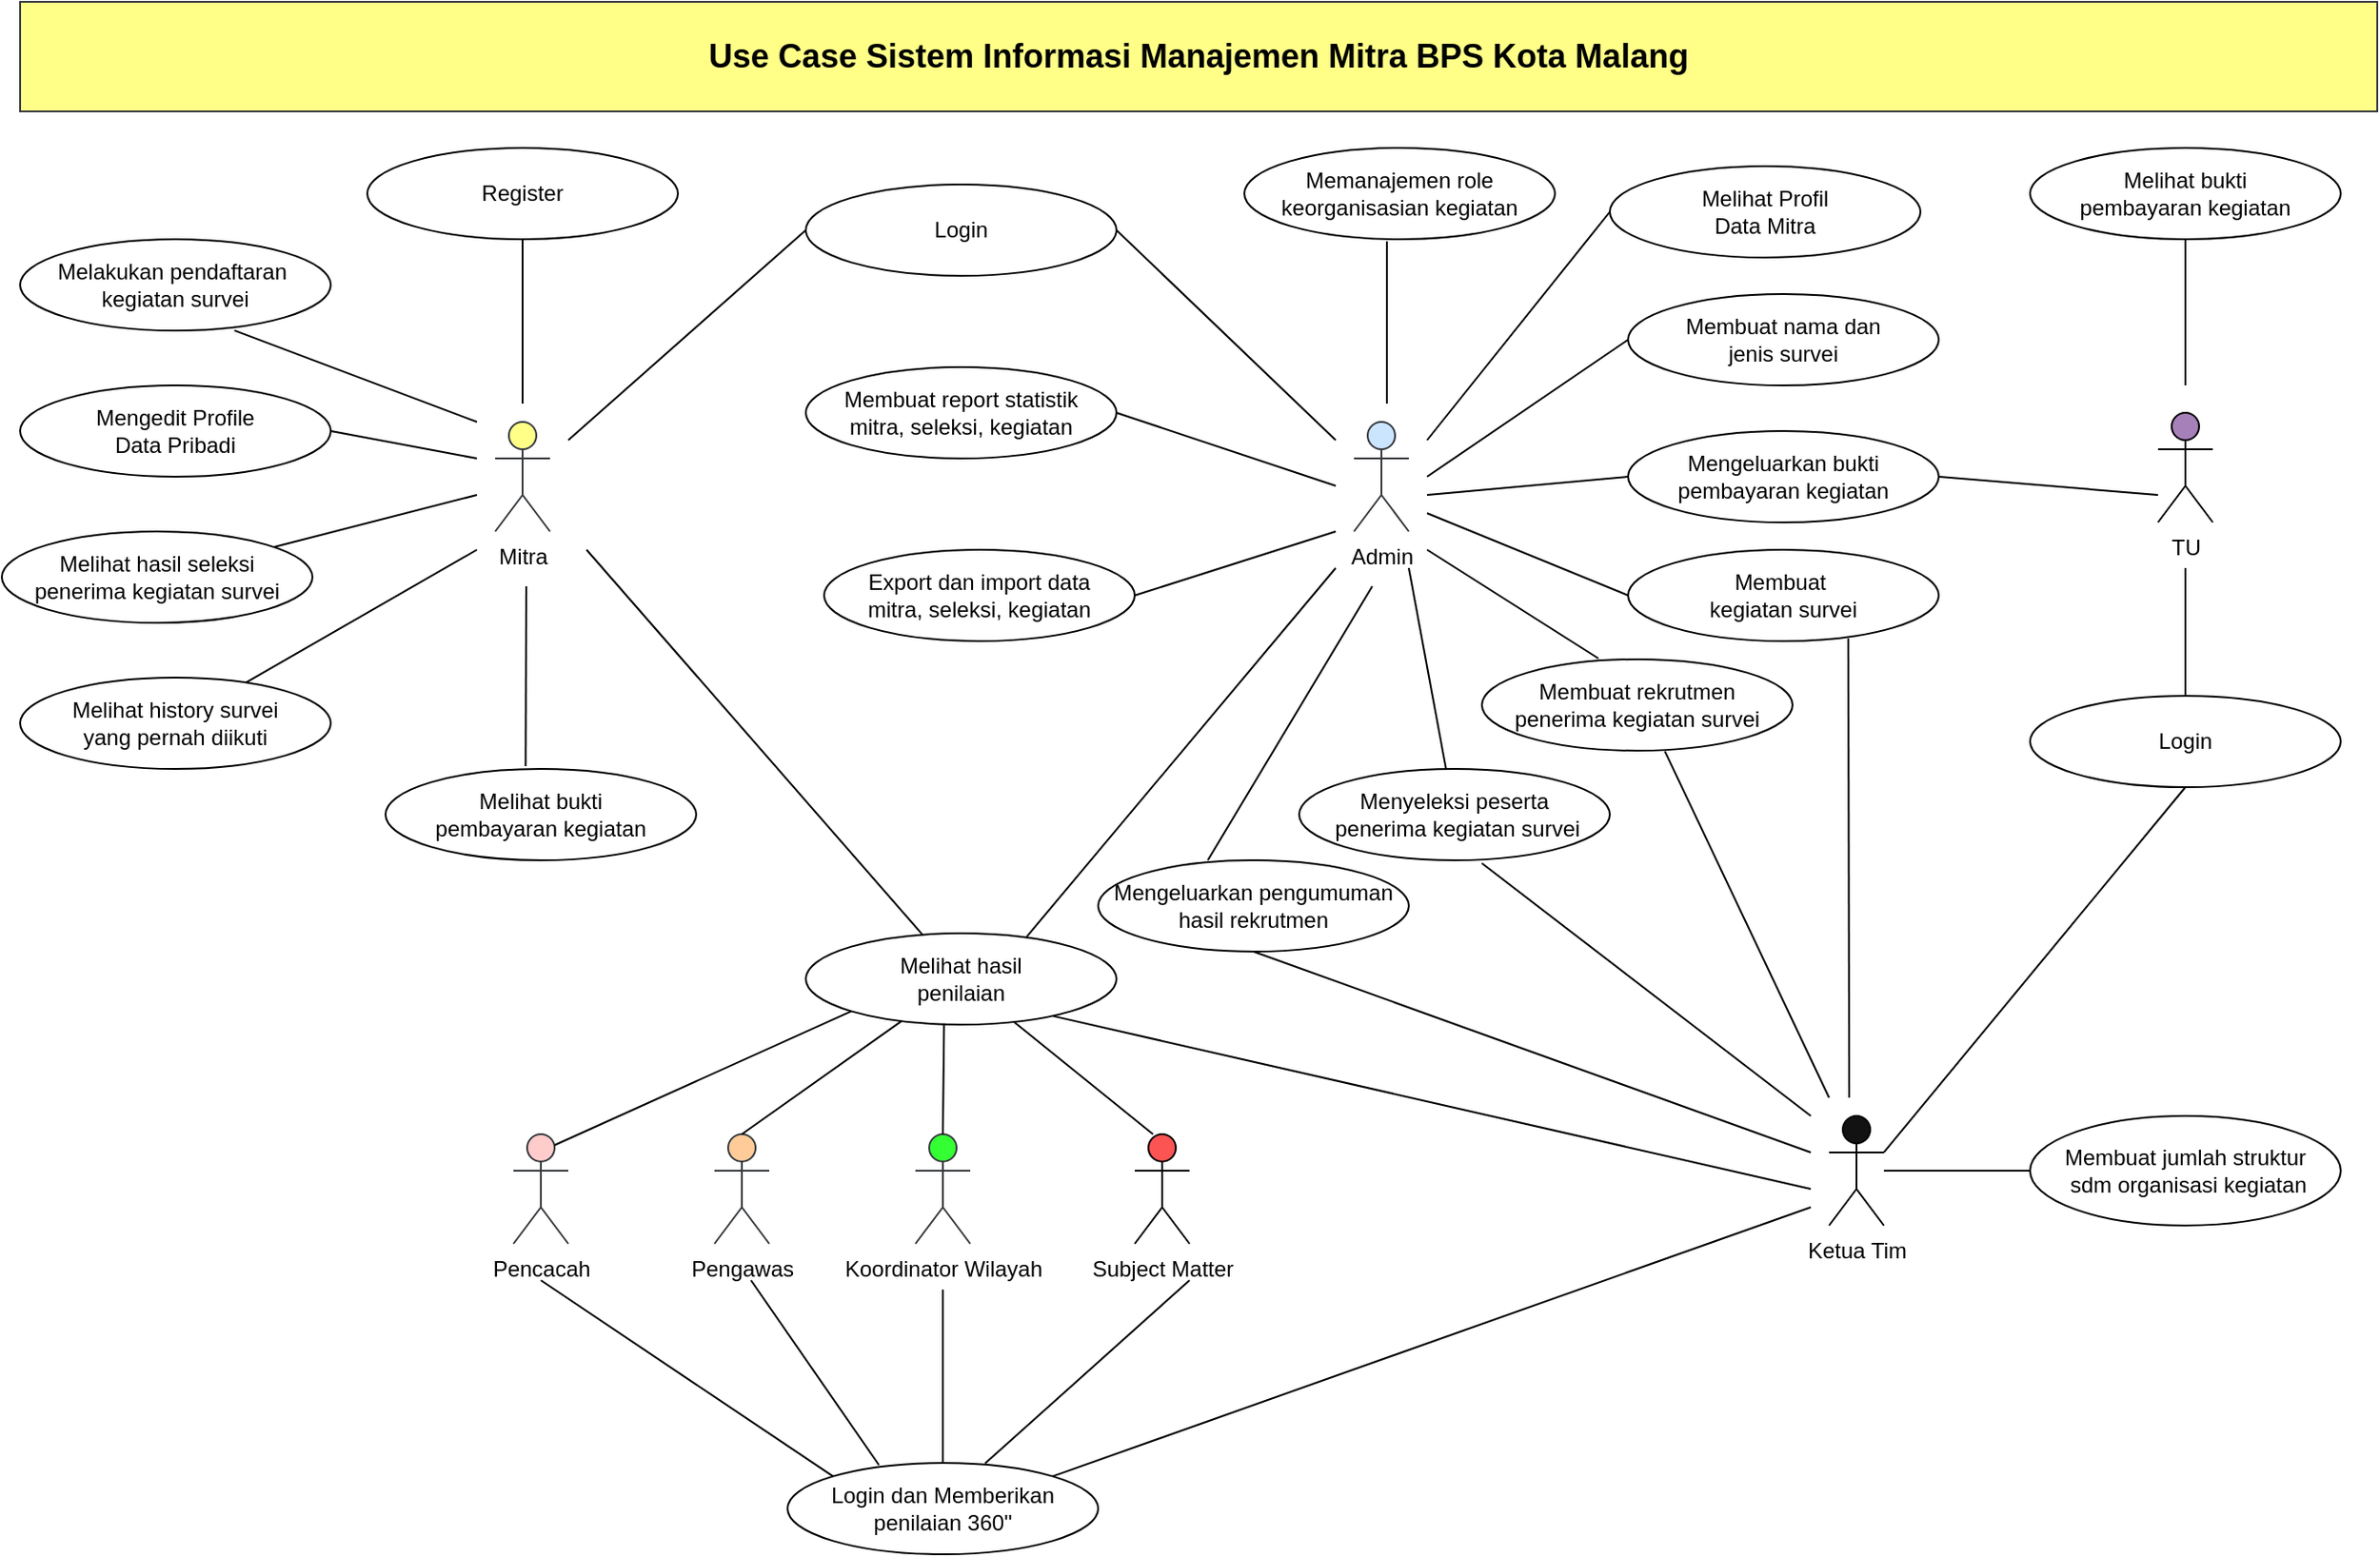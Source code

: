 <mxfile version="13.9.9" type="device"><diagram id="UkecWQHJ0DarDcDN73tg" name="Use Case Diagram"><mxGraphModel dx="1618" dy="522" grid="1" gridSize="10" guides="1" tooltips="1" connect="1" arrows="1" fold="1" page="1" pageScale="1" pageWidth="850" pageHeight="1100" math="0" shadow="0"><root><mxCell id="AnfSFS-3r499oRcXFrE_-0"/><mxCell id="AnfSFS-3r499oRcXFrE_-1" parent="AnfSFS-3r499oRcXFrE_-0"/><mxCell id="ZIEFO1kca6LxuAEfM1Sa-0" value="Mitra" style="shape=umlActor;html=1;verticalLabelPosition=bottom;verticalAlign=top;align=center;fillColor=#ffff88;strokeColor=#36393d;labelBackgroundColor=none;labelBorderColor=none;" parent="AnfSFS-3r499oRcXFrE_-1" vertex="1"><mxGeometry x="100" y="230" width="30" height="60" as="geometry"/></mxCell><mxCell id="ZIEFO1kca6LxuAEfM1Sa-7" value="Pencacah" style="shape=umlActor;html=1;verticalLabelPosition=bottom;verticalAlign=top;align=center;fillColor=#ffcccc;strokeColor=#36393d;labelBackgroundColor=none;labelBorderColor=none;" parent="AnfSFS-3r499oRcXFrE_-1" vertex="1"><mxGeometry x="110" y="620" width="30" height="60" as="geometry"/></mxCell><mxCell id="ZIEFO1kca6LxuAEfM1Sa-8" value="Pengawas" style="shape=umlActor;html=1;verticalLabelPosition=bottom;verticalAlign=top;align=center;fillColor=#ffcc99;strokeColor=#36393d;labelBackgroundColor=none;labelBorderColor=none;" parent="AnfSFS-3r499oRcXFrE_-1" vertex="1"><mxGeometry x="220" y="620" width="30" height="60" as="geometry"/></mxCell><mxCell id="ZIEFO1kca6LxuAEfM1Sa-9" value="Koordinator Wilayah" style="shape=umlActor;html=1;verticalLabelPosition=bottom;verticalAlign=top;align=center;strokeColor=#36393d;fillColor=#33FF33;labelBackgroundColor=none;labelBorderColor=none;" parent="AnfSFS-3r499oRcXFrE_-1" vertex="1"><mxGeometry x="330" y="620" width="30" height="60" as="geometry"/></mxCell><mxCell id="ZIEFO1kca6LxuAEfM1Sa-10" value="Subject Matter" style="shape=umlActor;html=1;verticalLabelPosition=bottom;verticalAlign=top;align=center;fillColor=#FC5353;labelBackgroundColor=none;labelBorderColor=none;" parent="AnfSFS-3r499oRcXFrE_-1" vertex="1"><mxGeometry x="450" y="620" width="30" height="60" as="geometry"/></mxCell><mxCell id="ZIEFO1kca6LxuAEfM1Sa-19" value="Login" style="ellipse;whiteSpace=wrap;html=1;labelBackgroundColor=none;labelBorderColor=none;" parent="AnfSFS-3r499oRcXFrE_-1" vertex="1"><mxGeometry x="270" y="100" width="170" height="50" as="geometry"/></mxCell><mxCell id="ZIEFO1kca6LxuAEfM1Sa-26" value="" style="edgeStyle=none;html=1;endArrow=none;verticalAlign=bottom;entryX=0;entryY=0.5;entryDx=0;entryDy=0;labelBackgroundColor=none;labelBorderColor=none;" parent="AnfSFS-3r499oRcXFrE_-1" target="ZIEFO1kca6LxuAEfM1Sa-19" edge="1"><mxGeometry width="160" relative="1" as="geometry"><mxPoint x="140" y="240" as="sourcePoint"/><mxPoint x="320" y="220" as="targetPoint"/></mxGeometry></mxCell><mxCell id="ZIEFO1kca6LxuAEfM1Sa-27" value="Admin" style="shape=umlActor;html=1;verticalLabelPosition=bottom;verticalAlign=top;align=center;fillColor=#cce5ff;strokeColor=#36393d;labelBackgroundColor=none;labelBorderColor=none;" parent="AnfSFS-3r499oRcXFrE_-1" vertex="1"><mxGeometry x="570" y="230" width="30" height="60" as="geometry"/></mxCell><mxCell id="ZIEFO1kca6LxuAEfM1Sa-31" value="" style="edgeStyle=none;html=1;endArrow=none;verticalAlign=bottom;entryX=1;entryY=0.5;entryDx=0;entryDy=0;labelBackgroundColor=none;labelBorderColor=none;" parent="AnfSFS-3r499oRcXFrE_-1" target="ZIEFO1kca6LxuAEfM1Sa-19" edge="1"><mxGeometry width="160" relative="1" as="geometry"><mxPoint x="560" y="240" as="sourcePoint"/><mxPoint x="580" y="190" as="targetPoint"/><Array as="points"/></mxGeometry></mxCell><mxCell id="ZIEFO1kca6LxuAEfM1Sa-34" value="Register" style="ellipse;whiteSpace=wrap;html=1;" parent="AnfSFS-3r499oRcXFrE_-1" vertex="1"><mxGeometry x="30" y="80" width="170" height="50" as="geometry"/></mxCell><mxCell id="ZIEFO1kca6LxuAEfM1Sa-35" value="" style="edgeStyle=none;html=1;endArrow=none;verticalAlign=bottom;labelBackgroundColor=none;labelBorderColor=none;" parent="AnfSFS-3r499oRcXFrE_-1" target="ZIEFO1kca6LxuAEfM1Sa-34" edge="1"><mxGeometry width="160" relative="1" as="geometry"><mxPoint x="115" y="220" as="sourcePoint"/><mxPoint x="250" y="190" as="targetPoint"/></mxGeometry></mxCell><mxCell id="ZIEFO1kca6LxuAEfM1Sa-39" value="Melakukan pendaftaran&amp;nbsp;&lt;br&gt;kegiatan survei" style="ellipse;whiteSpace=wrap;html=1;labelBackgroundColor=none;labelBorderColor=none;" parent="AnfSFS-3r499oRcXFrE_-1" vertex="1"><mxGeometry x="-160" y="130" width="170" height="50" as="geometry"/></mxCell><mxCell id="ZIEFO1kca6LxuAEfM1Sa-40" value="" style="edgeStyle=none;html=1;endArrow=none;verticalAlign=bottom;entryX=0.69;entryY=0.999;entryDx=0;entryDy=0;entryPerimeter=0;labelBackgroundColor=none;labelBorderColor=none;" parent="AnfSFS-3r499oRcXFrE_-1" target="ZIEFO1kca6LxuAEfM1Sa-39" edge="1"><mxGeometry width="160" relative="1" as="geometry"><mxPoint x="90" y="230" as="sourcePoint"/><mxPoint x="300" y="195" as="targetPoint"/></mxGeometry></mxCell><mxCell id="ZIEFO1kca6LxuAEfM1Sa-41" value="Melihat hasil seleksi&lt;br&gt;penerima kegiatan survei" style="ellipse;whiteSpace=wrap;html=1;" parent="AnfSFS-3r499oRcXFrE_-1" vertex="1"><mxGeometry x="-170" y="290" width="170" height="50" as="geometry"/></mxCell><mxCell id="ZIEFO1kca6LxuAEfM1Sa-42" value="" style="edgeStyle=none;html=1;endArrow=none;verticalAlign=bottom;entryX=1;entryY=0.5;entryDx=0;entryDy=0;labelBackgroundColor=none;labelBorderColor=none;" parent="AnfSFS-3r499oRcXFrE_-1" target="ZIEFO1kca6LxuAEfM1Sa-54" edge="1"><mxGeometry width="160" relative="1" as="geometry"><mxPoint x="90" y="250" as="sourcePoint"/><mxPoint x="300" y="270" as="targetPoint"/></mxGeometry></mxCell><mxCell id="ZIEFO1kca6LxuAEfM1Sa-43" value="Melihat history survei&lt;br&gt;yang pernah diikuti" style="ellipse;whiteSpace=wrap;html=1;labelBackgroundColor=none;labelBorderColor=none;" parent="AnfSFS-3r499oRcXFrE_-1" vertex="1"><mxGeometry x="-160" y="370" width="170" height="50" as="geometry"/></mxCell><mxCell id="ZIEFO1kca6LxuAEfM1Sa-44" value="" style="edgeStyle=none;html=1;endArrow=none;verticalAlign=bottom;labelBackgroundColor=none;labelBorderColor=none;" parent="AnfSFS-3r499oRcXFrE_-1" target="ZIEFO1kca6LxuAEfM1Sa-41" edge="1"><mxGeometry width="160" relative="1" as="geometry"><mxPoint x="90" y="270" as="sourcePoint"/><mxPoint x="280" y="330" as="targetPoint"/></mxGeometry></mxCell><mxCell id="ZIEFO1kca6LxuAEfM1Sa-45" value="&lt;span&gt;Melihat bukti &lt;br&gt;pembayaran&amp;nbsp;&lt;/span&gt;&lt;span&gt;kegiatan&lt;/span&gt;" style="ellipse;whiteSpace=wrap;html=1;labelBackgroundColor=none;labelBorderColor=none;" parent="AnfSFS-3r499oRcXFrE_-1" vertex="1"><mxGeometry x="40" y="420" width="170" height="50" as="geometry"/></mxCell><mxCell id="ZIEFO1kca6LxuAEfM1Sa-46" value="" style="edgeStyle=none;html=1;endArrow=none;verticalAlign=bottom;labelBackgroundColor=none;labelBorderColor=none;" parent="AnfSFS-3r499oRcXFrE_-1" source="ZIEFO1kca6LxuAEfM1Sa-43" edge="1"><mxGeometry width="160" relative="1" as="geometry"><mxPoint x="80" y="390" as="sourcePoint"/><mxPoint x="90" y="300" as="targetPoint"/></mxGeometry></mxCell><mxCell id="ZIEFO1kca6LxuAEfM1Sa-47" value="Melihat hasil &lt;br&gt;penilaian" style="ellipse;whiteSpace=wrap;html=1;labelBackgroundColor=none;labelBorderColor=none;" parent="AnfSFS-3r499oRcXFrE_-1" vertex="1"><mxGeometry x="270" y="510" width="170" height="50" as="geometry"/></mxCell><mxCell id="ZIEFO1kca6LxuAEfM1Sa-48" value="" style="edgeStyle=none;html=1;endArrow=none;verticalAlign=bottom;entryX=0.451;entryY=-0.029;entryDx=0;entryDy=0;entryPerimeter=0;labelBackgroundColor=none;labelBorderColor=none;" parent="AnfSFS-3r499oRcXFrE_-1" target="ZIEFO1kca6LxuAEfM1Sa-45" edge="1"><mxGeometry width="160" relative="1" as="geometry"><mxPoint x="117" y="320" as="sourcePoint"/><mxPoint x="115" y="407" as="targetPoint"/></mxGeometry></mxCell><mxCell id="ZIEFO1kca6LxuAEfM1Sa-54" value="Mengedit Profile &lt;br&gt;Data Pribadi" style="ellipse;whiteSpace=wrap;html=1;labelBackgroundColor=none;labelBorderColor=none;" parent="AnfSFS-3r499oRcXFrE_-1" vertex="1"><mxGeometry x="-160" y="210" width="170" height="50" as="geometry"/></mxCell><mxCell id="ZIEFO1kca6LxuAEfM1Sa-55" value="" style="edgeStyle=none;html=1;endArrow=none;verticalAlign=bottom;exitX=0.711;exitY=0.038;exitDx=0;exitDy=0;exitPerimeter=0;labelBackgroundColor=none;labelBorderColor=none;" parent="AnfSFS-3r499oRcXFrE_-1" source="ZIEFO1kca6LxuAEfM1Sa-47" edge="1"><mxGeometry width="160" relative="1" as="geometry"><mxPoint x="345" y="260" as="sourcePoint"/><mxPoint x="560" y="310" as="targetPoint"/></mxGeometry></mxCell><mxCell id="ZIEFO1kca6LxuAEfM1Sa-56" value="" style="edgeStyle=none;html=1;endArrow=none;verticalAlign=bottom;labelBackgroundColor=none;labelBorderColor=none;" parent="AnfSFS-3r499oRcXFrE_-1" target="ZIEFO1kca6LxuAEfM1Sa-47" edge="1"><mxGeometry width="160" relative="1" as="geometry"><mxPoint x="150" y="300" as="sourcePoint"/><mxPoint x="330" y="300" as="targetPoint"/></mxGeometry></mxCell><mxCell id="ZIEFO1kca6LxuAEfM1Sa-58" value="Membuat nama dan&lt;br&gt;jenis survei" style="ellipse;whiteSpace=wrap;html=1;" parent="AnfSFS-3r499oRcXFrE_-1" vertex="1"><mxGeometry x="720" y="160" width="170" height="50" as="geometry"/></mxCell><mxCell id="ZIEFO1kca6LxuAEfM1Sa-60" value="" style="edgeStyle=none;html=1;endArrow=none;verticalAlign=bottom;labelBackgroundColor=none;labelBorderColor=none;entryX=0.459;entryY=1.022;entryDx=0;entryDy=0;entryPerimeter=0;" parent="AnfSFS-3r499oRcXFrE_-1" target="ZIEFO1kca6LxuAEfM1Sa-65" edge="1"><mxGeometry width="160" relative="1" as="geometry"><mxPoint x="588" y="220" as="sourcePoint"/><mxPoint x="600" y="180" as="targetPoint"/></mxGeometry></mxCell><mxCell id="ZIEFO1kca6LxuAEfM1Sa-62" value="Membuat rekrutmen&lt;br&gt;penerima kegiatan survei" style="ellipse;whiteSpace=wrap;html=1;labelBackgroundColor=none;labelBorderColor=none;" parent="AnfSFS-3r499oRcXFrE_-1" vertex="1"><mxGeometry x="640" y="360" width="170" height="50" as="geometry"/></mxCell><mxCell id="ZIEFO1kca6LxuAEfM1Sa-64" value="&lt;span&gt;Mengeluarkan bukti &lt;br&gt;pembayaran&amp;nbsp;&lt;/span&gt;&lt;span&gt;kegiatan&lt;/span&gt;" style="ellipse;whiteSpace=wrap;html=1;labelBackgroundColor=none;labelBorderColor=none;" parent="AnfSFS-3r499oRcXFrE_-1" vertex="1"><mxGeometry x="720" y="235" width="170" height="50" as="geometry"/></mxCell><mxCell id="ZIEFO1kca6LxuAEfM1Sa-65" value="Memanajemen role&lt;br&gt;keorganisasian kegiatan" style="ellipse;whiteSpace=wrap;html=1;labelBackgroundColor=none;labelBorderColor=none;" parent="AnfSFS-3r499oRcXFrE_-1" vertex="1"><mxGeometry x="510" y="80" width="170" height="50" as="geometry"/></mxCell><mxCell id="ZIEFO1kca6LxuAEfM1Sa-67" value="" style="edgeStyle=none;html=1;endArrow=none;verticalAlign=bottom;labelBackgroundColor=none;labelBorderColor=none;exitX=0;exitY=0.5;exitDx=0;exitDy=0;" parent="AnfSFS-3r499oRcXFrE_-1" source="ZIEFO1kca6LxuAEfM1Sa-58" edge="1"><mxGeometry width="160" relative="1" as="geometry"><mxPoint x="760" y="140" as="sourcePoint"/><mxPoint x="610" y="260" as="targetPoint"/></mxGeometry></mxCell><mxCell id="ZIEFO1kca6LxuAEfM1Sa-69" value="" style="edgeStyle=none;html=1;endArrow=none;verticalAlign=bottom;labelBackgroundColor=none;labelBorderColor=none;exitX=0;exitY=0.5;exitDx=0;exitDy=0;" parent="AnfSFS-3r499oRcXFrE_-1" source="ZIEFO1kca6LxuAEfM1Sa-71" edge="1"><mxGeometry width="160" relative="1" as="geometry"><mxPoint x="810" y="200" as="sourcePoint"/><mxPoint x="610" y="240" as="targetPoint"/><Array as="points"/></mxGeometry></mxCell><mxCell id="ZIEFO1kca6LxuAEfM1Sa-71" value="Melihat Profil&lt;br&gt;Data Mitra" style="ellipse;whiteSpace=wrap;html=1;labelBackgroundColor=none;labelBorderColor=none;" parent="AnfSFS-3r499oRcXFrE_-1" vertex="1"><mxGeometry x="710" y="90" width="170" height="50" as="geometry"/></mxCell><mxCell id="ZIEFO1kca6LxuAEfM1Sa-76" value="" style="edgeStyle=none;html=1;endArrow=none;verticalAlign=bottom;entryX=0.375;entryY=-0.01;entryDx=0;entryDy=0;labelBackgroundColor=none;labelBorderColor=none;entryPerimeter=0;" parent="AnfSFS-3r499oRcXFrE_-1" target="ZIEFO1kca6LxuAEfM1Sa-62" edge="1"><mxGeometry width="160" relative="1" as="geometry"><mxPoint x="610" y="300" as="sourcePoint"/><mxPoint x="700" y="310" as="targetPoint"/></mxGeometry></mxCell><mxCell id="ZIEFO1kca6LxuAEfM1Sa-84" value="" style="edgeStyle=none;html=1;endArrow=none;verticalAlign=bottom;exitX=0.75;exitY=0.1;exitDx=0;exitDy=0;exitPerimeter=0;labelBackgroundColor=none;labelBorderColor=none;entryX=0;entryY=1;entryDx=0;entryDy=0;" parent="AnfSFS-3r499oRcXFrE_-1" source="ZIEFO1kca6LxuAEfM1Sa-7" target="ZIEFO1kca6LxuAEfM1Sa-47" edge="1"><mxGeometry width="160" relative="1" as="geometry"><mxPoint x="210" y="604.89" as="sourcePoint"/><mxPoint x="281.59" y="647.34" as="targetPoint"/></mxGeometry></mxCell><mxCell id="ZIEFO1kca6LxuAEfM1Sa-85" value="" style="edgeStyle=none;html=1;endArrow=none;verticalAlign=bottom;exitX=0.5;exitY=0;exitDx=0;exitDy=0;exitPerimeter=0;labelBackgroundColor=none;labelBorderColor=none;" parent="AnfSFS-3r499oRcXFrE_-1" source="ZIEFO1kca6LxuAEfM1Sa-8" target="ZIEFO1kca6LxuAEfM1Sa-47" edge="1"><mxGeometry width="160" relative="1" as="geometry"><mxPoint x="132.5" y="670.89" as="sourcePoint"/><mxPoint x="277.578" y="645.114" as="targetPoint"/></mxGeometry></mxCell><mxCell id="ZIEFO1kca6LxuAEfM1Sa-86" value="" style="edgeStyle=none;html=1;endArrow=none;verticalAlign=bottom;exitX=0.5;exitY=0;exitDx=0;exitDy=0;exitPerimeter=0;labelBackgroundColor=none;labelBorderColor=none;entryX=0.445;entryY=0.987;entryDx=0;entryDy=0;entryPerimeter=0;" parent="AnfSFS-3r499oRcXFrE_-1" source="ZIEFO1kca6LxuAEfM1Sa-9" target="ZIEFO1kca6LxuAEfM1Sa-47" edge="1"><mxGeometry width="160" relative="1" as="geometry"><mxPoint x="132.5" y="820.89" as="sourcePoint"/><mxPoint x="345" y="654.89" as="targetPoint"/></mxGeometry></mxCell><mxCell id="ZIEFO1kca6LxuAEfM1Sa-87" value="" style="edgeStyle=none;html=1;endArrow=none;verticalAlign=bottom;labelBackgroundColor=none;labelBorderColor=none;exitX=0.333;exitY=0;exitDx=0;exitDy=0;exitPerimeter=0;" parent="AnfSFS-3r499oRcXFrE_-1" source="ZIEFO1kca6LxuAEfM1Sa-10" target="ZIEFO1kca6LxuAEfM1Sa-47" edge="1"><mxGeometry width="160" relative="1" as="geometry"><mxPoint x="445" y="814.89" as="sourcePoint"/><mxPoint x="375" y="654.89" as="targetPoint"/></mxGeometry></mxCell><mxCell id="ZIEFO1kca6LxuAEfM1Sa-94" value="Login dan Memberikan penilaian 360&quot;" style="ellipse;whiteSpace=wrap;html=1;labelBackgroundColor=none;labelBorderColor=none;" parent="AnfSFS-3r499oRcXFrE_-1" vertex="1"><mxGeometry x="260" y="800" width="170" height="50" as="geometry"/></mxCell><mxCell id="ZIEFO1kca6LxuAEfM1Sa-101" value="Membuat report statistik&lt;br&gt;mitra, seleksi, kegiatan" style="ellipse;whiteSpace=wrap;html=1;labelBackgroundColor=none;labelBorderColor=none;" parent="AnfSFS-3r499oRcXFrE_-1" vertex="1"><mxGeometry x="270" y="200" width="170" height="50" as="geometry"/></mxCell><mxCell id="ZIEFO1kca6LxuAEfM1Sa-102" value="" style="edgeStyle=none;html=1;endArrow=none;verticalAlign=bottom;exitX=1;exitY=0.5;exitDx=0;exitDy=0;labelBackgroundColor=none;labelBorderColor=none;" parent="AnfSFS-3r499oRcXFrE_-1" source="ZIEFO1kca6LxuAEfM1Sa-101" edge="1"><mxGeometry width="160" relative="1" as="geometry"><mxPoint x="440" y="270" as="sourcePoint"/><mxPoint x="560" y="265" as="targetPoint"/></mxGeometry></mxCell><mxCell id="Y0fORYlCBnn8AyjmEIJg-7" value="Ketua Tim" style="shape=umlActor;html=1;verticalLabelPosition=bottom;verticalAlign=top;align=center;labelBackgroundColor=none;labelBorderColor=none;fillColor=#121212;" parent="AnfSFS-3r499oRcXFrE_-1" vertex="1"><mxGeometry x="830" y="610" width="30" height="60" as="geometry"/></mxCell><mxCell id="Y0fORYlCBnn8AyjmEIJg-18" value="" style="edgeStyle=none;html=1;endArrow=none;verticalAlign=bottom;labelBackgroundColor=none;labelBorderColor=none;entryX=0.796;entryY=0.906;entryDx=0;entryDy=0;entryPerimeter=0;" parent="AnfSFS-3r499oRcXFrE_-1" target="ZIEFO1kca6LxuAEfM1Sa-47" edge="1"><mxGeometry width="160" relative="1" as="geometry"><mxPoint x="820" y="650" as="sourcePoint"/><mxPoint x="405.355" y="647.494" as="targetPoint"/></mxGeometry></mxCell><mxCell id="WN9xHH9ZFDq1B2-agOX7-5" value="" style="edgeStyle=none;html=1;endArrow=none;verticalAlign=bottom;entryX=0;entryY=0;entryDx=0;entryDy=0;" parent="AnfSFS-3r499oRcXFrE_-1" target="ZIEFO1kca6LxuAEfM1Sa-94" edge="1"><mxGeometry width="160" relative="1" as="geometry"><mxPoint x="125" y="700" as="sourcePoint"/><mxPoint x="250" y="760" as="targetPoint"/></mxGeometry></mxCell><mxCell id="WN9xHH9ZFDq1B2-agOX7-6" value="" style="edgeStyle=none;html=1;endArrow=none;verticalAlign=bottom;" parent="AnfSFS-3r499oRcXFrE_-1" edge="1"><mxGeometry width="160" relative="1" as="geometry"><mxPoint x="240" y="700" as="sourcePoint"/><mxPoint x="310" y="801.11" as="targetPoint"/></mxGeometry></mxCell><mxCell id="WN9xHH9ZFDq1B2-agOX7-8" value="" style="edgeStyle=none;html=1;endArrow=none;verticalAlign=bottom;exitX=0.636;exitY=0.006;exitDx=0;exitDy=0;exitPerimeter=0;" parent="AnfSFS-3r499oRcXFrE_-1" source="ZIEFO1kca6LxuAEfM1Sa-94" edge="1"><mxGeometry width="160" relative="1" as="geometry"><mxPoint x="378" y="800" as="sourcePoint"/><mxPoint x="480" y="700" as="targetPoint"/></mxGeometry></mxCell><mxCell id="WN9xHH9ZFDq1B2-agOX7-9" value="" style="edgeStyle=none;html=1;endArrow=none;verticalAlign=bottom;exitX=1;exitY=0;exitDx=0;exitDy=0;" parent="AnfSFS-3r499oRcXFrE_-1" source="ZIEFO1kca6LxuAEfM1Sa-94" edge="1"><mxGeometry width="160" relative="1" as="geometry"><mxPoint x="410" y="814.89" as="sourcePoint"/><mxPoint x="820" y="660" as="targetPoint"/></mxGeometry></mxCell><mxCell id="WN9xHH9ZFDq1B2-agOX7-11" value="Mengeluarkan pengumuman&lt;br&gt;hasil rekrutmen" style="ellipse;whiteSpace=wrap;html=1;labelBackgroundColor=none;labelBorderColor=none;" parent="AnfSFS-3r499oRcXFrE_-1" vertex="1"><mxGeometry x="430" y="470" width="170" height="50" as="geometry"/></mxCell><mxCell id="WN9xHH9ZFDq1B2-agOX7-25" value="Membuat&amp;nbsp;&lt;br&gt;kegiatan survei" style="ellipse;whiteSpace=wrap;html=1;labelBackgroundColor=none;labelBorderColor=none;" parent="AnfSFS-3r499oRcXFrE_-1" vertex="1"><mxGeometry x="720" y="300" width="170" height="50" as="geometry"/></mxCell><mxCell id="WN9xHH9ZFDq1B2-agOX7-26" value="Menyeleksi peserta&lt;br&gt;&amp;nbsp;penerima kegiatan survei" style="ellipse;whiteSpace=wrap;html=1;labelBackgroundColor=none;labelBorderColor=none;" parent="AnfSFS-3r499oRcXFrE_-1" vertex="1"><mxGeometry x="540" y="420" width="170" height="50" as="geometry"/></mxCell><mxCell id="WN9xHH9ZFDq1B2-agOX7-29" value="" style="edgeStyle=none;html=1;endArrow=none;verticalAlign=bottom;entryX=0;entryY=0.5;entryDx=0;entryDy=0;" parent="AnfSFS-3r499oRcXFrE_-1" target="ZIEFO1kca6LxuAEfM1Sa-64" edge="1"><mxGeometry width="160" relative="1" as="geometry"><mxPoint x="610" y="270" as="sourcePoint"/><mxPoint x="720" y="270" as="targetPoint"/></mxGeometry></mxCell><mxCell id="WN9xHH9ZFDq1B2-agOX7-30" value="" style="edgeStyle=none;html=1;endArrow=none;verticalAlign=bottom;entryX=0;entryY=0.5;entryDx=0;entryDy=0;" parent="AnfSFS-3r499oRcXFrE_-1" target="WN9xHH9ZFDq1B2-agOX7-25" edge="1"><mxGeometry width="160" relative="1" as="geometry"><mxPoint x="610" y="280" as="sourcePoint"/><mxPoint x="830" y="310" as="targetPoint"/></mxGeometry></mxCell><mxCell id="WN9xHH9ZFDq1B2-agOX7-31" value="" style="edgeStyle=none;html=1;endArrow=none;verticalAlign=bottom;" parent="AnfSFS-3r499oRcXFrE_-1" target="WN9xHH9ZFDq1B2-agOX7-26" edge="1"><mxGeometry width="160" relative="1" as="geometry"><mxPoint x="600" y="310" as="sourcePoint"/><mxPoint x="750" y="380" as="targetPoint"/></mxGeometry></mxCell><mxCell id="WN9xHH9ZFDq1B2-agOX7-32" value="" style="edgeStyle=none;html=1;endArrow=none;verticalAlign=bottom;entryX=0.5;entryY=0;entryDx=0;entryDy=0;" parent="AnfSFS-3r499oRcXFrE_-1" target="ZIEFO1kca6LxuAEfM1Sa-94" edge="1"><mxGeometry width="160" relative="1" as="geometry"><mxPoint x="345" y="705.11" as="sourcePoint"/><mxPoint x="820" y="815.11" as="targetPoint"/></mxGeometry></mxCell><mxCell id="WN9xHH9ZFDq1B2-agOX7-34" value="" style="edgeStyle=none;html=1;endArrow=none;verticalAlign=bottom;exitX=0.5;exitY=1;exitDx=0;exitDy=0;" parent="AnfSFS-3r499oRcXFrE_-1" source="WN9xHH9ZFDq1B2-agOX7-11" edge="1"><mxGeometry width="160" relative="1" as="geometry"><mxPoint x="730" y="540" as="sourcePoint"/><mxPoint x="820" y="630" as="targetPoint"/></mxGeometry></mxCell><mxCell id="WN9xHH9ZFDq1B2-agOX7-35" value="" style="edgeStyle=none;html=1;endArrow=none;verticalAlign=bottom;exitX=0.588;exitY=1.033;exitDx=0;exitDy=0;exitPerimeter=0;" parent="AnfSFS-3r499oRcXFrE_-1" source="WN9xHH9ZFDq1B2-agOX7-26" edge="1"><mxGeometry width="160" relative="1" as="geometry"><mxPoint x="652.5" y="480" as="sourcePoint"/><mxPoint x="820" y="610" as="targetPoint"/></mxGeometry></mxCell><mxCell id="WN9xHH9ZFDq1B2-agOX7-36" value="" style="edgeStyle=none;html=1;endArrow=none;verticalAlign=bottom;exitX=0.589;exitY=1.006;exitDx=0;exitDy=0;exitPerimeter=0;" parent="AnfSFS-3r499oRcXFrE_-1" source="ZIEFO1kca6LxuAEfM1Sa-62" edge="1"><mxGeometry width="160" relative="1" as="geometry"><mxPoint x="750" y="430" as="sourcePoint"/><mxPoint x="830" y="600" as="targetPoint"/></mxGeometry></mxCell><mxCell id="WN9xHH9ZFDq1B2-agOX7-37" value="" style="edgeStyle=none;html=1;endArrow=none;verticalAlign=bottom;exitX=0.709;exitY=0.972;exitDx=0;exitDy=0;exitPerimeter=0;" parent="AnfSFS-3r499oRcXFrE_-1" source="WN9xHH9ZFDq1B2-agOX7-25" edge="1"><mxGeometry width="160" relative="1" as="geometry"><mxPoint x="858" y="340" as="sourcePoint"/><mxPoint x="841" y="600" as="targetPoint"/></mxGeometry></mxCell><mxCell id="WN9xHH9ZFDq1B2-agOX7-41" value="TU" style="shape=umlActor;html=1;verticalLabelPosition=bottom;verticalAlign=top;align=center;labelBackgroundColor=none;labelBorderColor=none;fillColor=#A680B8;" parent="AnfSFS-3r499oRcXFrE_-1" vertex="1"><mxGeometry x="1010" y="225" width="30" height="60" as="geometry"/></mxCell><mxCell id="WN9xHH9ZFDq1B2-agOX7-43" value="" style="edgeStyle=none;html=1;endArrow=none;verticalAlign=bottom;exitX=1;exitY=0.5;exitDx=0;exitDy=0;" parent="AnfSFS-3r499oRcXFrE_-1" source="ZIEFO1kca6LxuAEfM1Sa-64" edge="1"><mxGeometry width="160" relative="1" as="geometry"><mxPoint x="1010" y="350" as="sourcePoint"/><mxPoint x="1010" y="270" as="targetPoint"/></mxGeometry></mxCell><mxCell id="WN9xHH9ZFDq1B2-agOX7-44" value="&lt;span&gt;Melihat bukti &lt;br&gt;pembayaran&amp;nbsp;&lt;/span&gt;&lt;span&gt;kegiatan&lt;/span&gt;" style="ellipse;whiteSpace=wrap;html=1;labelBackgroundColor=none;labelBorderColor=none;" parent="AnfSFS-3r499oRcXFrE_-1" vertex="1"><mxGeometry x="940" y="80" width="170" height="50" as="geometry"/></mxCell><mxCell id="WN9xHH9ZFDq1B2-agOX7-47" value="Membuat jumlah struktur&lt;br&gt;&amp;nbsp;sdm organisasi kegiatan" style="ellipse;whiteSpace=wrap;html=1;labelBackgroundColor=none;labelBorderColor=none;" parent="AnfSFS-3r499oRcXFrE_-1" vertex="1"><mxGeometry x="940" y="610" width="170" height="60" as="geometry"/></mxCell><mxCell id="WN9xHH9ZFDq1B2-agOX7-48" value="" style="edgeStyle=none;html=1;endArrow=none;verticalAlign=bottom;entryX=0;entryY=0.5;entryDx=0;entryDy=0;" parent="AnfSFS-3r499oRcXFrE_-1" target="WN9xHH9ZFDq1B2-agOX7-47" edge="1"><mxGeometry width="160" relative="1" as="geometry"><mxPoint x="860" y="640" as="sourcePoint"/><mxPoint x="940" y="620" as="targetPoint"/></mxGeometry></mxCell><mxCell id="WN9xHH9ZFDq1B2-agOX7-49" value="" style="edgeStyle=none;html=1;endArrow=none;verticalAlign=bottom;" parent="AnfSFS-3r499oRcXFrE_-1" target="WN9xHH9ZFDq1B2-agOX7-44" edge="1"><mxGeometry width="160" relative="1" as="geometry"><mxPoint x="1025" y="210" as="sourcePoint"/><mxPoint x="1160" y="350" as="targetPoint"/></mxGeometry></mxCell><mxCell id="WN9xHH9ZFDq1B2-agOX7-52" value="Export dan import data &lt;br&gt;mitra, seleksi, kegiatan" style="ellipse;whiteSpace=wrap;html=1;labelBackgroundColor=none;labelBorderColor=none;" parent="AnfSFS-3r499oRcXFrE_-1" vertex="1"><mxGeometry x="280" y="300" width="170" height="50" as="geometry"/></mxCell><mxCell id="WN9xHH9ZFDq1B2-agOX7-53" value="" style="edgeStyle=none;html=1;endArrow=none;verticalAlign=bottom;exitX=1;exitY=0.5;exitDx=0;exitDy=0;labelBackgroundColor=none;labelBorderColor=none;" parent="AnfSFS-3r499oRcXFrE_-1" source="WN9xHH9ZFDq1B2-agOX7-52" edge="1"><mxGeometry width="160" relative="1" as="geometry"><mxPoint x="450.0" y="235" as="sourcePoint"/><mxPoint x="560" y="290" as="targetPoint"/></mxGeometry></mxCell><mxCell id="WN9xHH9ZFDq1B2-agOX7-55" value="&lt;font style=&quot;font-size: 18px&quot;&gt;Use Case Sistem Informasi Manajemen Mitra BPS Kota Malang&lt;/font&gt;" style="text;html=1;strokeColor=#36393d;fillColor=#ffff88;align=center;verticalAlign=middle;whiteSpace=wrap;rounded=0;fontStyle=1" parent="AnfSFS-3r499oRcXFrE_-1" vertex="1"><mxGeometry x="-160" width="1290" height="60" as="geometry"/></mxCell><mxCell id="WN9xHH9ZFDq1B2-agOX7-56" value="Login" style="ellipse;whiteSpace=wrap;html=1;labelBackgroundColor=none;labelBorderColor=none;" parent="AnfSFS-3r499oRcXFrE_-1" vertex="1"><mxGeometry x="940" y="380" width="170" height="50" as="geometry"/></mxCell><mxCell id="WN9xHH9ZFDq1B2-agOX7-57" value="" style="edgeStyle=none;html=1;endArrow=none;verticalAlign=bottom;exitX=0.5;exitY=0;exitDx=0;exitDy=0;" parent="AnfSFS-3r499oRcXFrE_-1" source="WN9xHH9ZFDq1B2-agOX7-56" edge="1"><mxGeometry width="160" relative="1" as="geometry"><mxPoint x="1024" y="370" as="sourcePoint"/><mxPoint x="1025" y="310" as="targetPoint"/></mxGeometry></mxCell><mxCell id="WN9xHH9ZFDq1B2-agOX7-58" value="" style="edgeStyle=none;html=1;endArrow=none;verticalAlign=bottom;exitX=1;exitY=0.333;exitDx=0;exitDy=0;exitPerimeter=0;" parent="AnfSFS-3r499oRcXFrE_-1" source="Y0fORYlCBnn8AyjmEIJg-7" edge="1"><mxGeometry width="160" relative="1" as="geometry"><mxPoint x="970" y="540" as="sourcePoint"/><mxPoint x="1025" y="430" as="targetPoint"/></mxGeometry></mxCell><mxCell id="4XFZNWOIb3-w-g7AeSpk-0" value="" style="edgeStyle=none;html=1;endArrow=none;verticalAlign=bottom;exitX=0.353;exitY=0;exitDx=0;exitDy=0;exitPerimeter=0;" parent="AnfSFS-3r499oRcXFrE_-1" source="WN9xHH9ZFDq1B2-agOX7-11" edge="1"><mxGeometry width="160" relative="1" as="geometry"><mxPoint x="400" y="370" as="sourcePoint"/><mxPoint x="580" y="320" as="targetPoint"/></mxGeometry></mxCell></root></mxGraphModel></diagram></mxfile>